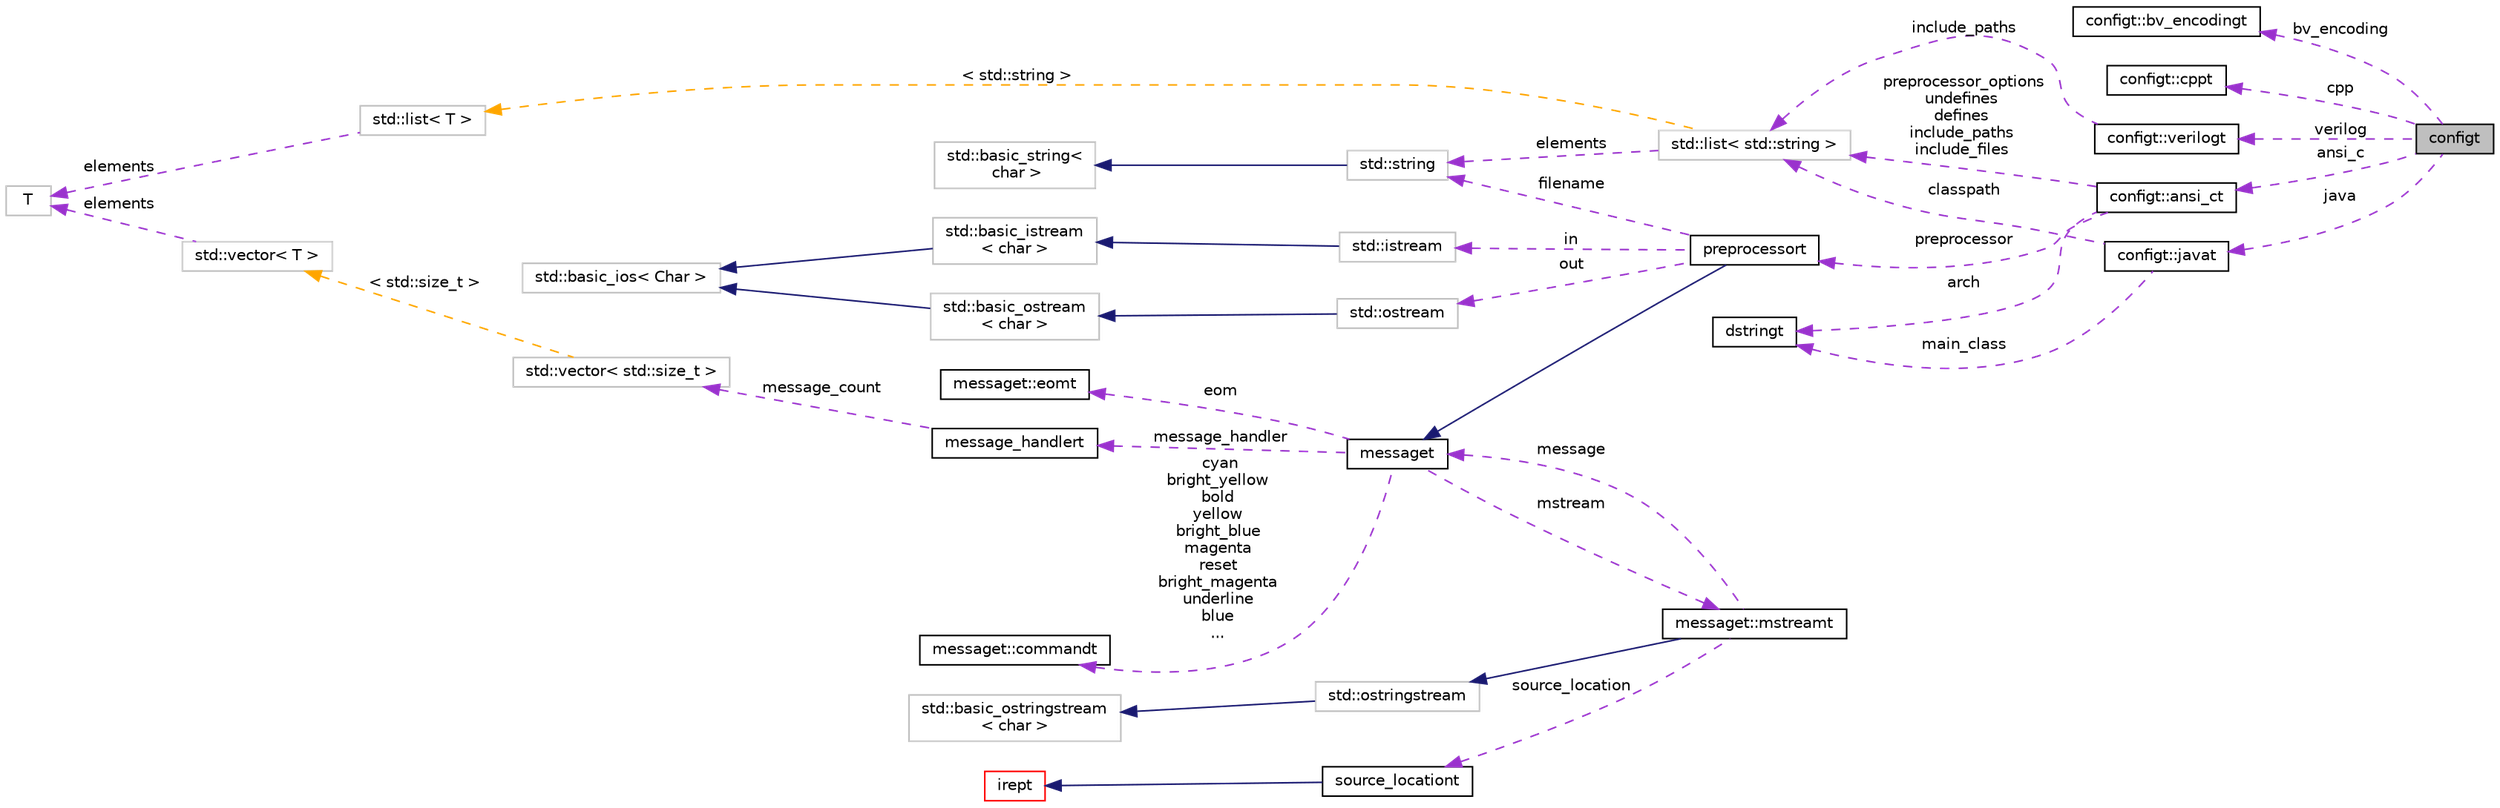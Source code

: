 digraph "configt"
{
 // LATEX_PDF_SIZE
  bgcolor="transparent";
  edge [fontname="Helvetica",fontsize="10",labelfontname="Helvetica",labelfontsize="10"];
  node [fontname="Helvetica",fontsize="10",shape=record];
  rankdir="LR";
  Node1 [label="configt",height=0.2,width=0.4,color="black", fillcolor="grey75", style="filled", fontcolor="black",tooltip="Globally accessible architectural configuration."];
  Node2 -> Node1 [dir="back",color="darkorchid3",fontsize="10",style="dashed",label=" bv_encoding" ,fontname="Helvetica"];
  Node2 [label="configt::bv_encodingt",height=0.2,width=0.4,color="black",URL="$structconfigt_1_1bv__encodingt.html",tooltip=" "];
  Node3 -> Node1 [dir="back",color="darkorchid3",fontsize="10",style="dashed",label=" cpp" ,fontname="Helvetica"];
  Node3 [label="configt::cppt",height=0.2,width=0.4,color="black",URL="$structconfigt_1_1cppt.html",tooltip=" "];
  Node4 -> Node1 [dir="back",color="darkorchid3",fontsize="10",style="dashed",label=" java" ,fontname="Helvetica"];
  Node4 [label="configt::javat",height=0.2,width=0.4,color="black",URL="$structconfigt_1_1javat.html",tooltip=" "];
  Node5 -> Node4 [dir="back",color="darkorchid3",fontsize="10",style="dashed",label=" main_class" ,fontname="Helvetica"];
  Node5 [label="dstringt",height=0.2,width=0.4,color="black",URL="$classdstringt.html",tooltip="dstringt has one field, an unsigned integer no which is an index into a static table of strings."];
  Node6 -> Node4 [dir="back",color="darkorchid3",fontsize="10",style="dashed",label=" classpath" ,fontname="Helvetica"];
  Node6 [label="std::list\< std::string \>",height=0.2,width=0.4,color="grey75",tooltip=" "];
  Node7 -> Node6 [dir="back",color="darkorchid3",fontsize="10",style="dashed",label=" elements" ,fontname="Helvetica"];
  Node7 [label="std::string",height=0.2,width=0.4,color="grey75",tooltip="STL class."];
  Node8 -> Node7 [dir="back",color="midnightblue",fontsize="10",style="solid",fontname="Helvetica"];
  Node8 [label="std::basic_string\<\l char \>",height=0.2,width=0.4,color="grey75",tooltip="STL class."];
  Node9 -> Node6 [dir="back",color="orange",fontsize="10",style="dashed",label=" \< std::string \>" ,fontname="Helvetica"];
  Node9 [label="std::list\< T \>",height=0.2,width=0.4,color="grey75",tooltip="STL class."];
  Node10 -> Node9 [dir="back",color="darkorchid3",fontsize="10",style="dashed",label=" elements" ,fontname="Helvetica"];
  Node10 [label="T",height=0.2,width=0.4,color="grey75",tooltip=" "];
  Node11 -> Node1 [dir="back",color="darkorchid3",fontsize="10",style="dashed",label=" verilog" ,fontname="Helvetica"];
  Node11 [label="configt::verilogt",height=0.2,width=0.4,color="black",URL="$structconfigt_1_1verilogt.html",tooltip=" "];
  Node6 -> Node11 [dir="back",color="darkorchid3",fontsize="10",style="dashed",label=" include_paths" ,fontname="Helvetica"];
  Node12 -> Node1 [dir="back",color="darkorchid3",fontsize="10",style="dashed",label=" ansi_c" ,fontname="Helvetica"];
  Node12 [label="configt::ansi_ct",height=0.2,width=0.4,color="black",URL="$structconfigt_1_1ansi__ct.html",tooltip=" "];
  Node13 -> Node12 [dir="back",color="darkorchid3",fontsize="10",style="dashed",label=" preprocessor" ,fontname="Helvetica"];
  Node13 [label="preprocessort",height=0.2,width=0.4,color="black",URL="$classpreprocessort.html",tooltip=" "];
  Node14 -> Node13 [dir="back",color="midnightblue",fontsize="10",style="solid",fontname="Helvetica"];
  Node14 [label="messaget",height=0.2,width=0.4,color="black",URL="$classmessaget.html",tooltip="Class that provides messages with a built-in verbosity 'level'."];
  Node15 -> Node14 [dir="back",color="darkorchid3",fontsize="10",style="dashed",label=" message_handler" ,fontname="Helvetica"];
  Node15 [label="message_handlert",height=0.2,width=0.4,color="black",URL="$classmessage__handlert.html",tooltip=" "];
  Node16 -> Node15 [dir="back",color="darkorchid3",fontsize="10",style="dashed",label=" message_count" ,fontname="Helvetica"];
  Node16 [label="std::vector\< std::size_t \>",height=0.2,width=0.4,color="grey75",tooltip=" "];
  Node17 -> Node16 [dir="back",color="orange",fontsize="10",style="dashed",label=" \< std::size_t \>" ,fontname="Helvetica"];
  Node17 [label="std::vector\< T \>",height=0.2,width=0.4,color="grey75",tooltip="STL class."];
  Node10 -> Node17 [dir="back",color="darkorchid3",fontsize="10",style="dashed",label=" elements" ,fontname="Helvetica"];
  Node18 -> Node14 [dir="back",color="darkorchid3",fontsize="10",style="dashed",label=" cyan\nbright_yellow\nbold\nyellow\nbright_blue\nmagenta\nreset\nbright_magenta\nunderline\nblue\n..." ,fontname="Helvetica"];
  Node18 [label="messaget::commandt",height=0.2,width=0.4,color="black",URL="$classmessaget_1_1commandt.html",tooltip=" "];
  Node19 -> Node14 [dir="back",color="darkorchid3",fontsize="10",style="dashed",label=" mstream" ,fontname="Helvetica"];
  Node19 [label="messaget::mstreamt",height=0.2,width=0.4,color="black",URL="$classmessaget_1_1mstreamt.html",tooltip=" "];
  Node20 -> Node19 [dir="back",color="midnightblue",fontsize="10",style="solid",fontname="Helvetica"];
  Node20 [label="std::ostringstream",height=0.2,width=0.4,color="grey75",tooltip="STL class."];
  Node21 -> Node20 [dir="back",color="midnightblue",fontsize="10",style="solid",fontname="Helvetica"];
  Node21 [label="std::basic_ostringstream\l\< char \>",height=0.2,width=0.4,color="grey75",tooltip="STL class."];
  Node14 -> Node19 [dir="back",color="darkorchid3",fontsize="10",style="dashed",label=" message" ,fontname="Helvetica"];
  Node25 -> Node19 [dir="back",color="darkorchid3",fontsize="10",style="dashed",label=" source_location" ,fontname="Helvetica"];
  Node25 [label="source_locationt",height=0.2,width=0.4,color="black",URL="$classsource__locationt.html",tooltip=" "];
  Node26 -> Node25 [dir="back",color="midnightblue",fontsize="10",style="solid",fontname="Helvetica"];
  Node26 [label="irept",height=0.2,width=0.4,color="red",URL="$classirept.html",tooltip="There are a large number of kinds of tree structured or tree-like data in CPROVER."];
  Node32 -> Node14 [dir="back",color="darkorchid3",fontsize="10",style="dashed",label=" eom" ,fontname="Helvetica"];
  Node32 [label="messaget::eomt",height=0.2,width=0.4,color="black",URL="$classmessaget_1_1eomt.html",tooltip=" "];
  Node33 -> Node13 [dir="back",color="darkorchid3",fontsize="10",style="dashed",label=" in" ,fontname="Helvetica"];
  Node33 [label="std::istream",height=0.2,width=0.4,color="grey75",tooltip="STL class."];
  Node34 -> Node33 [dir="back",color="midnightblue",fontsize="10",style="solid",fontname="Helvetica"];
  Node34 [label="std::basic_istream\l\< char \>",height=0.2,width=0.4,color="grey75",tooltip="STL class."];
  Node23 -> Node34 [dir="back",color="midnightblue",fontsize="10",style="solid",fontname="Helvetica"];
  Node23 [label="std::basic_ios\< Char \>",height=0.2,width=0.4,color="grey75",tooltip="STL class."];
  Node7 -> Node13 [dir="back",color="darkorchid3",fontsize="10",style="dashed",label=" filename" ,fontname="Helvetica"];
  Node35 -> Node13 [dir="back",color="darkorchid3",fontsize="10",style="dashed",label=" out" ,fontname="Helvetica"];
  Node35 [label="std::ostream",height=0.2,width=0.4,color="grey75",tooltip="STL class."];
  Node36 -> Node35 [dir="back",color="midnightblue",fontsize="10",style="solid",fontname="Helvetica"];
  Node36 [label="std::basic_ostream\l\< char \>",height=0.2,width=0.4,color="grey75",tooltip="STL class."];
  Node23 -> Node36 [dir="back",color="midnightblue",fontsize="10",style="solid",fontname="Helvetica"];
  Node5 -> Node12 [dir="back",color="darkorchid3",fontsize="10",style="dashed",label=" arch" ,fontname="Helvetica"];
  Node6 -> Node12 [dir="back",color="darkorchid3",fontsize="10",style="dashed",label=" preprocessor_options\nundefines\ndefines\ninclude_paths\ninclude_files" ,fontname="Helvetica"];
}
